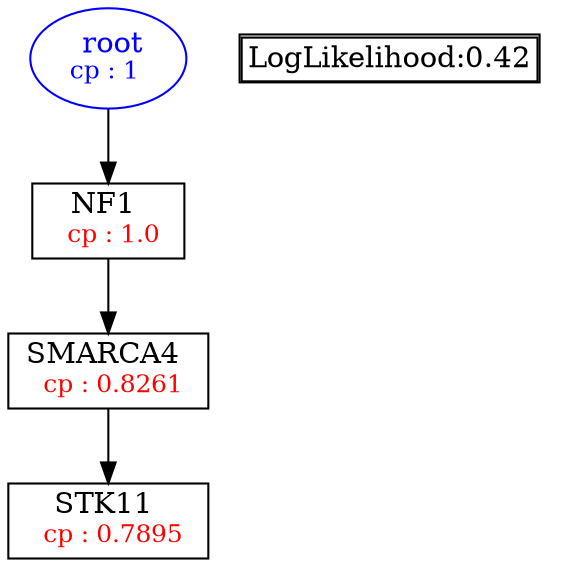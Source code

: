 digraph tree {
    "root" [label=<<font color='Blue'> root</font><br/><font color='Blue' POINT-SIZE='12'>cp : 1 </font>>, shape=oval, color=Blue];
    "S1" [label =<NF1 <br/> <font color='Red' POINT-SIZE='12'> cp : 1.0 </font>>, shape=box];
    "S3" [label =<SMARCA4 <br/> <font color='Red' POINT-SIZE='12'> cp : 0.8261 </font>>, shape=box];
    "S2" [label =<STK11 <br/> <font color='Red' POINT-SIZE='12'> cp : 0.7895 </font>>, shape=box];
    "root" -> "S1";
    "S1" -> "S3";
    "S3" -> "S2";

    node[shape=plaintext]
    fontsize="10"
    struct1 [label=
    <<TABLE BORDER="1" CELLBORDER="1" CELLSPACING="0" >
    <TR><TD ALIGN="LEFT">LogLikelihood:0.42</TD></TR>
    </TABLE>>];

}
